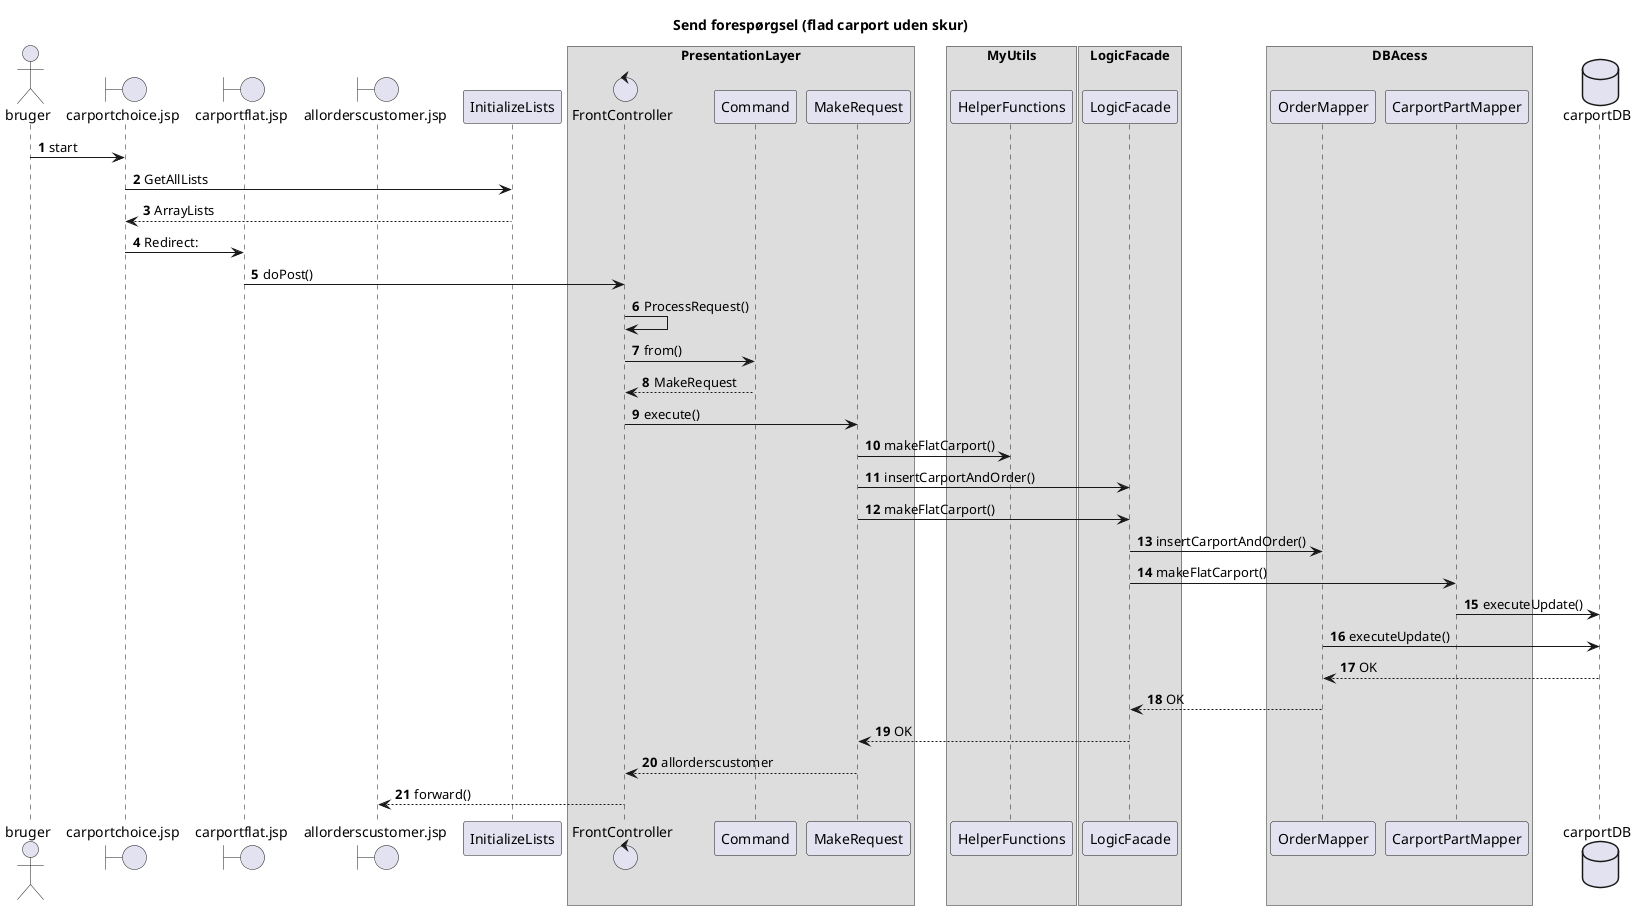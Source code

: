 @startuml

autonumber
Title Send forespørgsel (flad carport uden skur)
actor bruger

boundary carportchoice.jsp
boundary carportflat.jsp
boundary allorderscustomer.jsp

bruger -> carportchoice.jsp: start
carportchoice.jsp -> InitializeLists: GetAllLists
InitializeLists --> carportchoice.jsp: ArrayLists
carportchoice.jsp -> carportflat.jsp: Redirect:

box PresentationLayer
control FrontController
carportflat.jsp -> FrontController: doPost()
FrontController -> FrontController: ProcessRequest()
FrontController -> Command: from()
Command --> FrontController: MakeRequest
FrontController -> MakeRequest: execute()
end box

box MyUtils

MakeRequest -> HelperFunctions: makeFlatCarport()

end box


box LogicFacade
MakeRequest -> LogicFacade: insertCarportAndOrder()
MakeRequest -> LogicFacade: makeFlatCarport()
end box

box DBAcess
LogicFacade -> OrderMapper: insertCarportAndOrder()
LogicFacade -> CarportPartMapper: makeFlatCarport()
end box


database carportDB
CarportPartMapper -> carportDB: executeUpdate()
OrderMapper -> carportDB: executeUpdate()
carportDB --> OrderMapper: OK
OrderMapper --> LogicFacade: OK
LogicFacade --> MakeRequest: OK
MakeRequest --> FrontController: allorderscustomer
FrontController --> allorderscustomer.jsp: forward()











@enduml